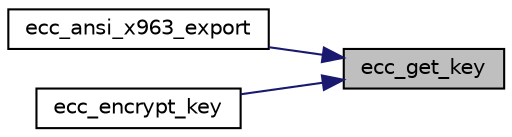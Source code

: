 digraph "ecc_get_key"
{
 // LATEX_PDF_SIZE
  edge [fontname="Helvetica",fontsize="10",labelfontname="Helvetica",labelfontsize="10"];
  node [fontname="Helvetica",fontsize="10",shape=record];
  rankdir="RL";
  Node4 [label="ecc_get_key",height=0.2,width=0.4,color="black", fillcolor="grey75", style="filled", fontcolor="black",tooltip="Export raw public or private key (public keys = ANS X9.63 compressed or uncompressed; private keys = ..."];
  Node4 -> Node5 [dir="back",color="midnightblue",fontsize="10",style="solid",fontname="Helvetica"];
  Node5 [label="ecc_ansi_x963_export",height=0.2,width=0.4,color="black", fillcolor="white", style="filled",URL="$ecc__ansi__x963__export_8c.html#a75a6a5511113a7f4c77b7d5462806c3d",tooltip="ECC X9.63 (Sec."];
  Node4 -> Node6 [dir="back",color="midnightblue",fontsize="10",style="solid",fontname="Helvetica"];
  Node6 [label="ecc_encrypt_key",height=0.2,width=0.4,color="black", fillcolor="white", style="filled",URL="$ecc__encrypt__key_8c.html#a16164f1e295b1c88e6b81a9ece26cd70",tooltip="Encrypt a symmetric key with ECC."];
}
